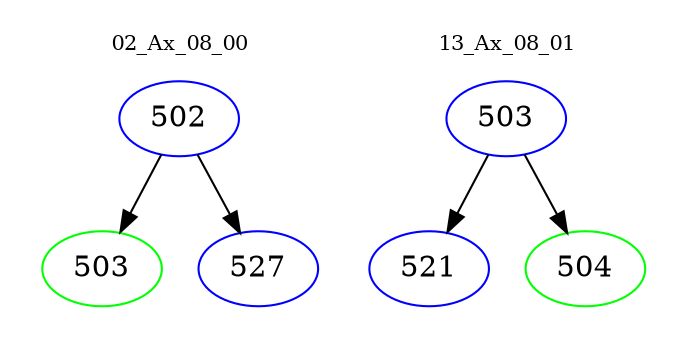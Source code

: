 digraph{
subgraph cluster_0 {
color = white
label = "02_Ax_08_00";
fontsize=10;
T0_502 [label="502", color="blue"]
T0_502 -> T0_503 [color="black"]
T0_503 [label="503", color="green"]
T0_502 -> T0_527 [color="black"]
T0_527 [label="527", color="blue"]
}
subgraph cluster_1 {
color = white
label = "13_Ax_08_01";
fontsize=10;
T1_503 [label="503", color="blue"]
T1_503 -> T1_521 [color="black"]
T1_521 [label="521", color="blue"]
T1_503 -> T1_504 [color="black"]
T1_504 [label="504", color="green"]
}
}
